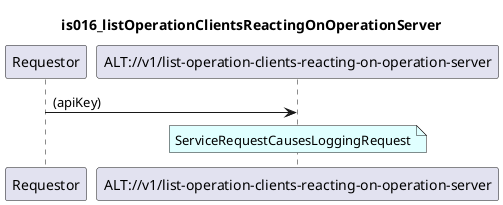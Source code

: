 @startuml is016_listOperationClientsReactingOnOperationServer
skinparam responseMessageBelowArrow true

title
is016_listOperationClientsReactingOnOperationServer
end title

participant "Requestor" as requestor
participant "ALT://v1/list-operation-clients-reacting-on-operation-server" as alt

requestor -> alt : (apiKey)

note over alt #LightCyan
ServiceRequestCausesLoggingRequest
end note

@enduml